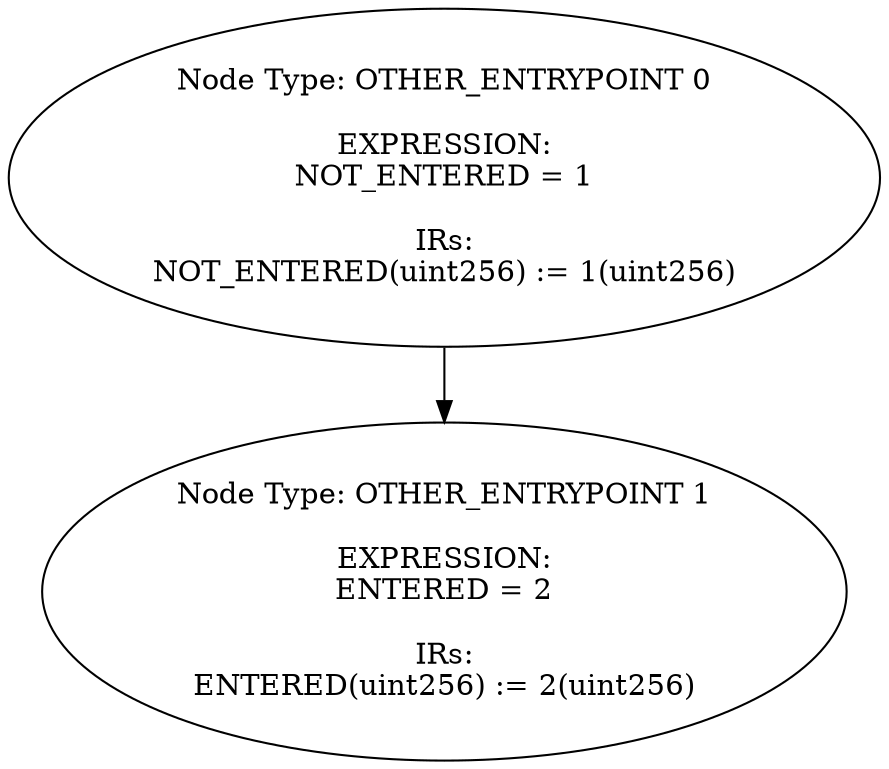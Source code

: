digraph{
0[label="Node Type: OTHER_ENTRYPOINT 0

EXPRESSION:
NOT_ENTERED = 1

IRs:
NOT_ENTERED(uint256) := 1(uint256)"];
0->1;
1[label="Node Type: OTHER_ENTRYPOINT 1

EXPRESSION:
ENTERED = 2

IRs:
ENTERED(uint256) := 2(uint256)"];
}
